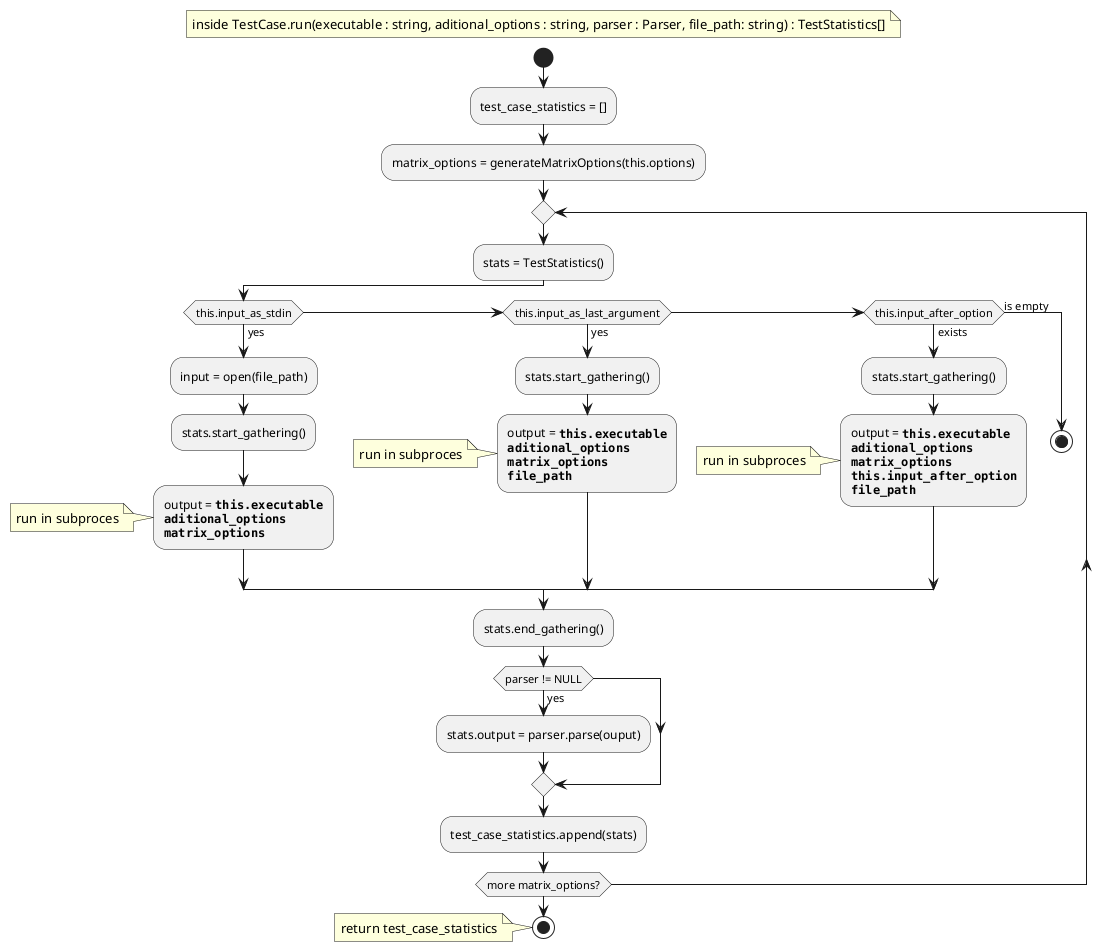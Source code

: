 @startuml
floating note: inside TestCase.run(executable : string, aditional_options : string, parser : Parser, file_path: string) : TestStatistics[]
start

:test_case_statistics = [];
:matrix_options = generateMatrixOptions(this.options);
repeat
:stats = TestStatistics();
if (this.input_as_stdin) then (yes)
  :input = open(file_path);
  :stats.start_gathering();
  :output = <b>""this.executable""
  <b>""aditional_options""
  <b>""matrix_options"";
  note: run in subproces
elseif (this.input_as_last_argument) then (yes)
  :stats.start_gathering();
  :output = <b>""this.executable""
  <b>""aditional_options""
  <b>""matrix_options""
  <b>""file_path"";
  note: run in subproces
elseif (this.input_after_option) then (exists)
  :stats.start_gathering();
  :output = <b>""this.executable""
  <b>""aditional_options""
  <b>""matrix_options""
  <b>""this.input_after_option""
  <b>""file_path"";
  note: run in subproces
else (is empty)
  stop
endif
:stats.end_gathering();

if (parser != NULL) then (yes)
  :stats.output = parser.parse(ouput);
endif
:test_case_statistics.append(stats);
repeat while (more matrix_options?)

stop
note: return test_case_statistics

@enduml
